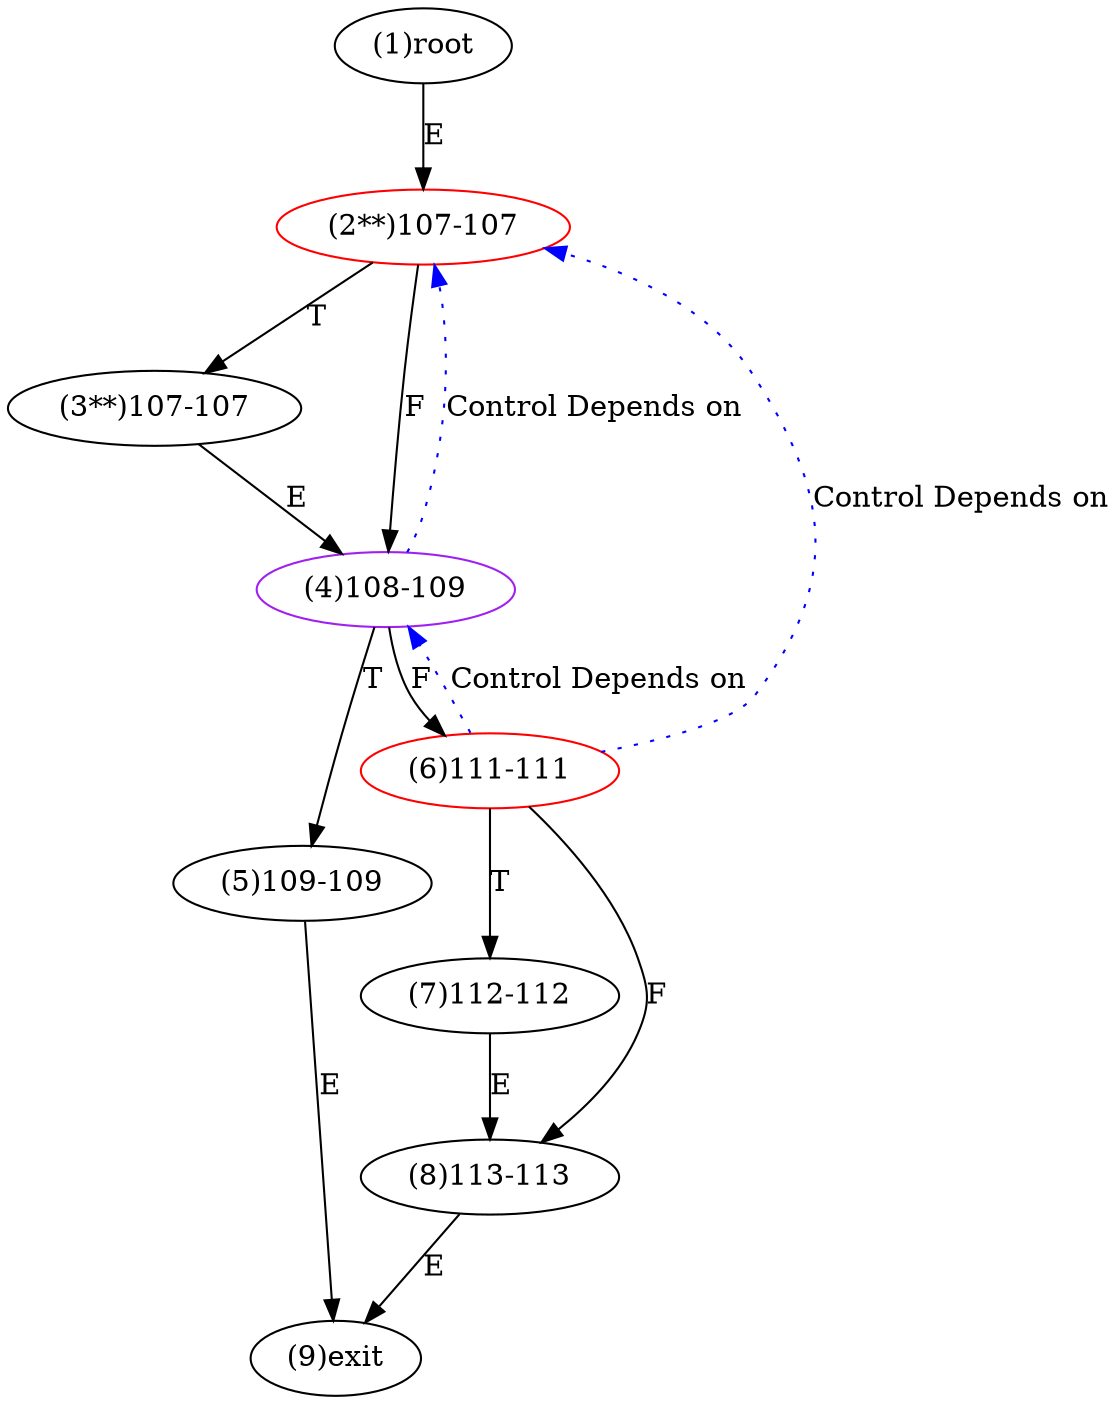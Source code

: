 digraph "" { 
1[ label="(1)root"];
2[ label="(2**)107-107",color=red];
3[ label="(3**)107-107"];
4[ label="(4)108-109",color=purple];
5[ label="(5)109-109"];
6[ label="(6)111-111",color=red];
7[ label="(7)112-112"];
8[ label="(8)113-113"];
9[ label="(9)exit"];
1->2[ label="E"];
2->4[ label="F"];
2->3[ label="T"];
3->4[ label="E"];
4->6[ label="F"];
4->5[ label="T"];
5->9[ label="E"];
6->8[ label="F"];
6->7[ label="T"];
7->8[ label="E"];
8->9[ label="E"];
4->2[ color="blue" label="Control Depends on" style = dotted ];
6->4[ color="blue" label="Control Depends on" style = dotted ];
6->2[ color="blue" label="Control Depends on" style = dotted ];
}
